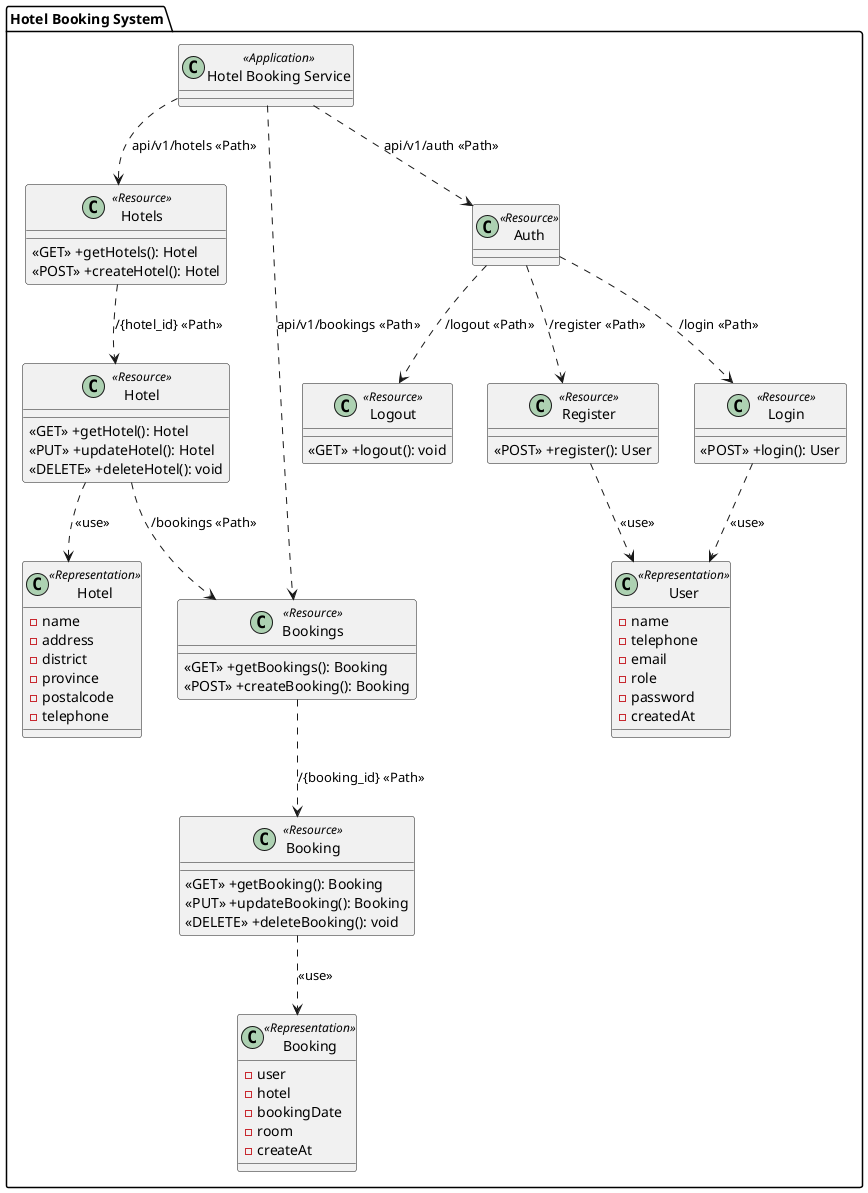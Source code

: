 @startuml Hotel Booking System Class Diagram

package "Hotel Booking System" {
    ' Application
    class "Hotel Booking Service" as HotelBookingService <<Application>> {

    }

    ' Resource
    class "Hotels" as HotelsResource <<Resource>> {
        <<GET>> +getHotels(): Hotel
        <<POST>> +createHotel(): Hotel
    }
    class "Hotel" as HotelResource <<Resource>> {
        <<GET>> +getHotel(): Hotel
        <<PUT>> +updateHotel(): Hotel
        <<DELETE>> +deleteHotel(): void
    }
    class "Bookings" as BookingsResource <<Resource>> {
        <<GET>> +getBookings(): Booking
        <<POST>> +createBooking(): Booking
    }
    class "Booking" as BookingResource <<Resource>> {
        <<GET>> +getBooking(): Booking
        <<PUT>> +updateBooking(): Booking
        <<DELETE>> +deleteBooking(): void
    }
    class "Auth" as AuthResource <<Resource>> {

    }
    class "Register" as RegisterResource <<Resource>> {
        <<POST>> +register(): User
    }
    class "Login" as LoginResource <<Resource>> {
        <<POST>> +login(): User
    }
    class "Logout" as LogoutResource <<Resource>> {
        <<GET>> +logout(): void
    }

    ' Representation
    class "User" as UserRepresentation <<Representation>> {
        - name
        - telephone
        - email
        - role
        - password
        - createdAt
    }
    class "Hotel" as HotelRepresentation <<Representation>> {
        - name
        - address
        - district
        - province
        - postalcode
        - telephone
    }
    class "Booking" as BookingRepresentation <<Representation>> {
        - user
        - hotel
        - bookingDate
        - room
        - createAt
    }
}

' Relations
' Application - Any
HotelBookingService ..> HotelsResource : "api/v1/hotels <<Path>>"
HotelBookingService ..> BookingsResource : "api/v1/bookings <<Path>>"
HotelBookingService ..> AuthResource : "api/v1/auth <<Path>>"


' Hotel - Hotel
HotelsResource ..> HotelResource : "/{hotel_id} <<Path>>"
HotelResource ..> HotelRepresentation : "<<use>>"


' Booking - Hotel
HotelResource ..> BookingsResource : "/bookings <<Path>>"

' Booking - Booking
BookingsResource ..> BookingResource : "/{booking_id} <<Path>>"
BookingResource ..> BookingRepresentation : "<<use>>"


' Auth - User
AuthResource ..> RegisterResource : "/register <<Path>>"
AuthResource ..> LoginResource : "/login <<Path>>"
AuthResource ..> LogoutResource : "/logout <<Path>>"
RegisterResource ..> UserRepresentation : "<<use>>"
LoginResource ..> UserRepresentation : "<<use>>"

@enduml
